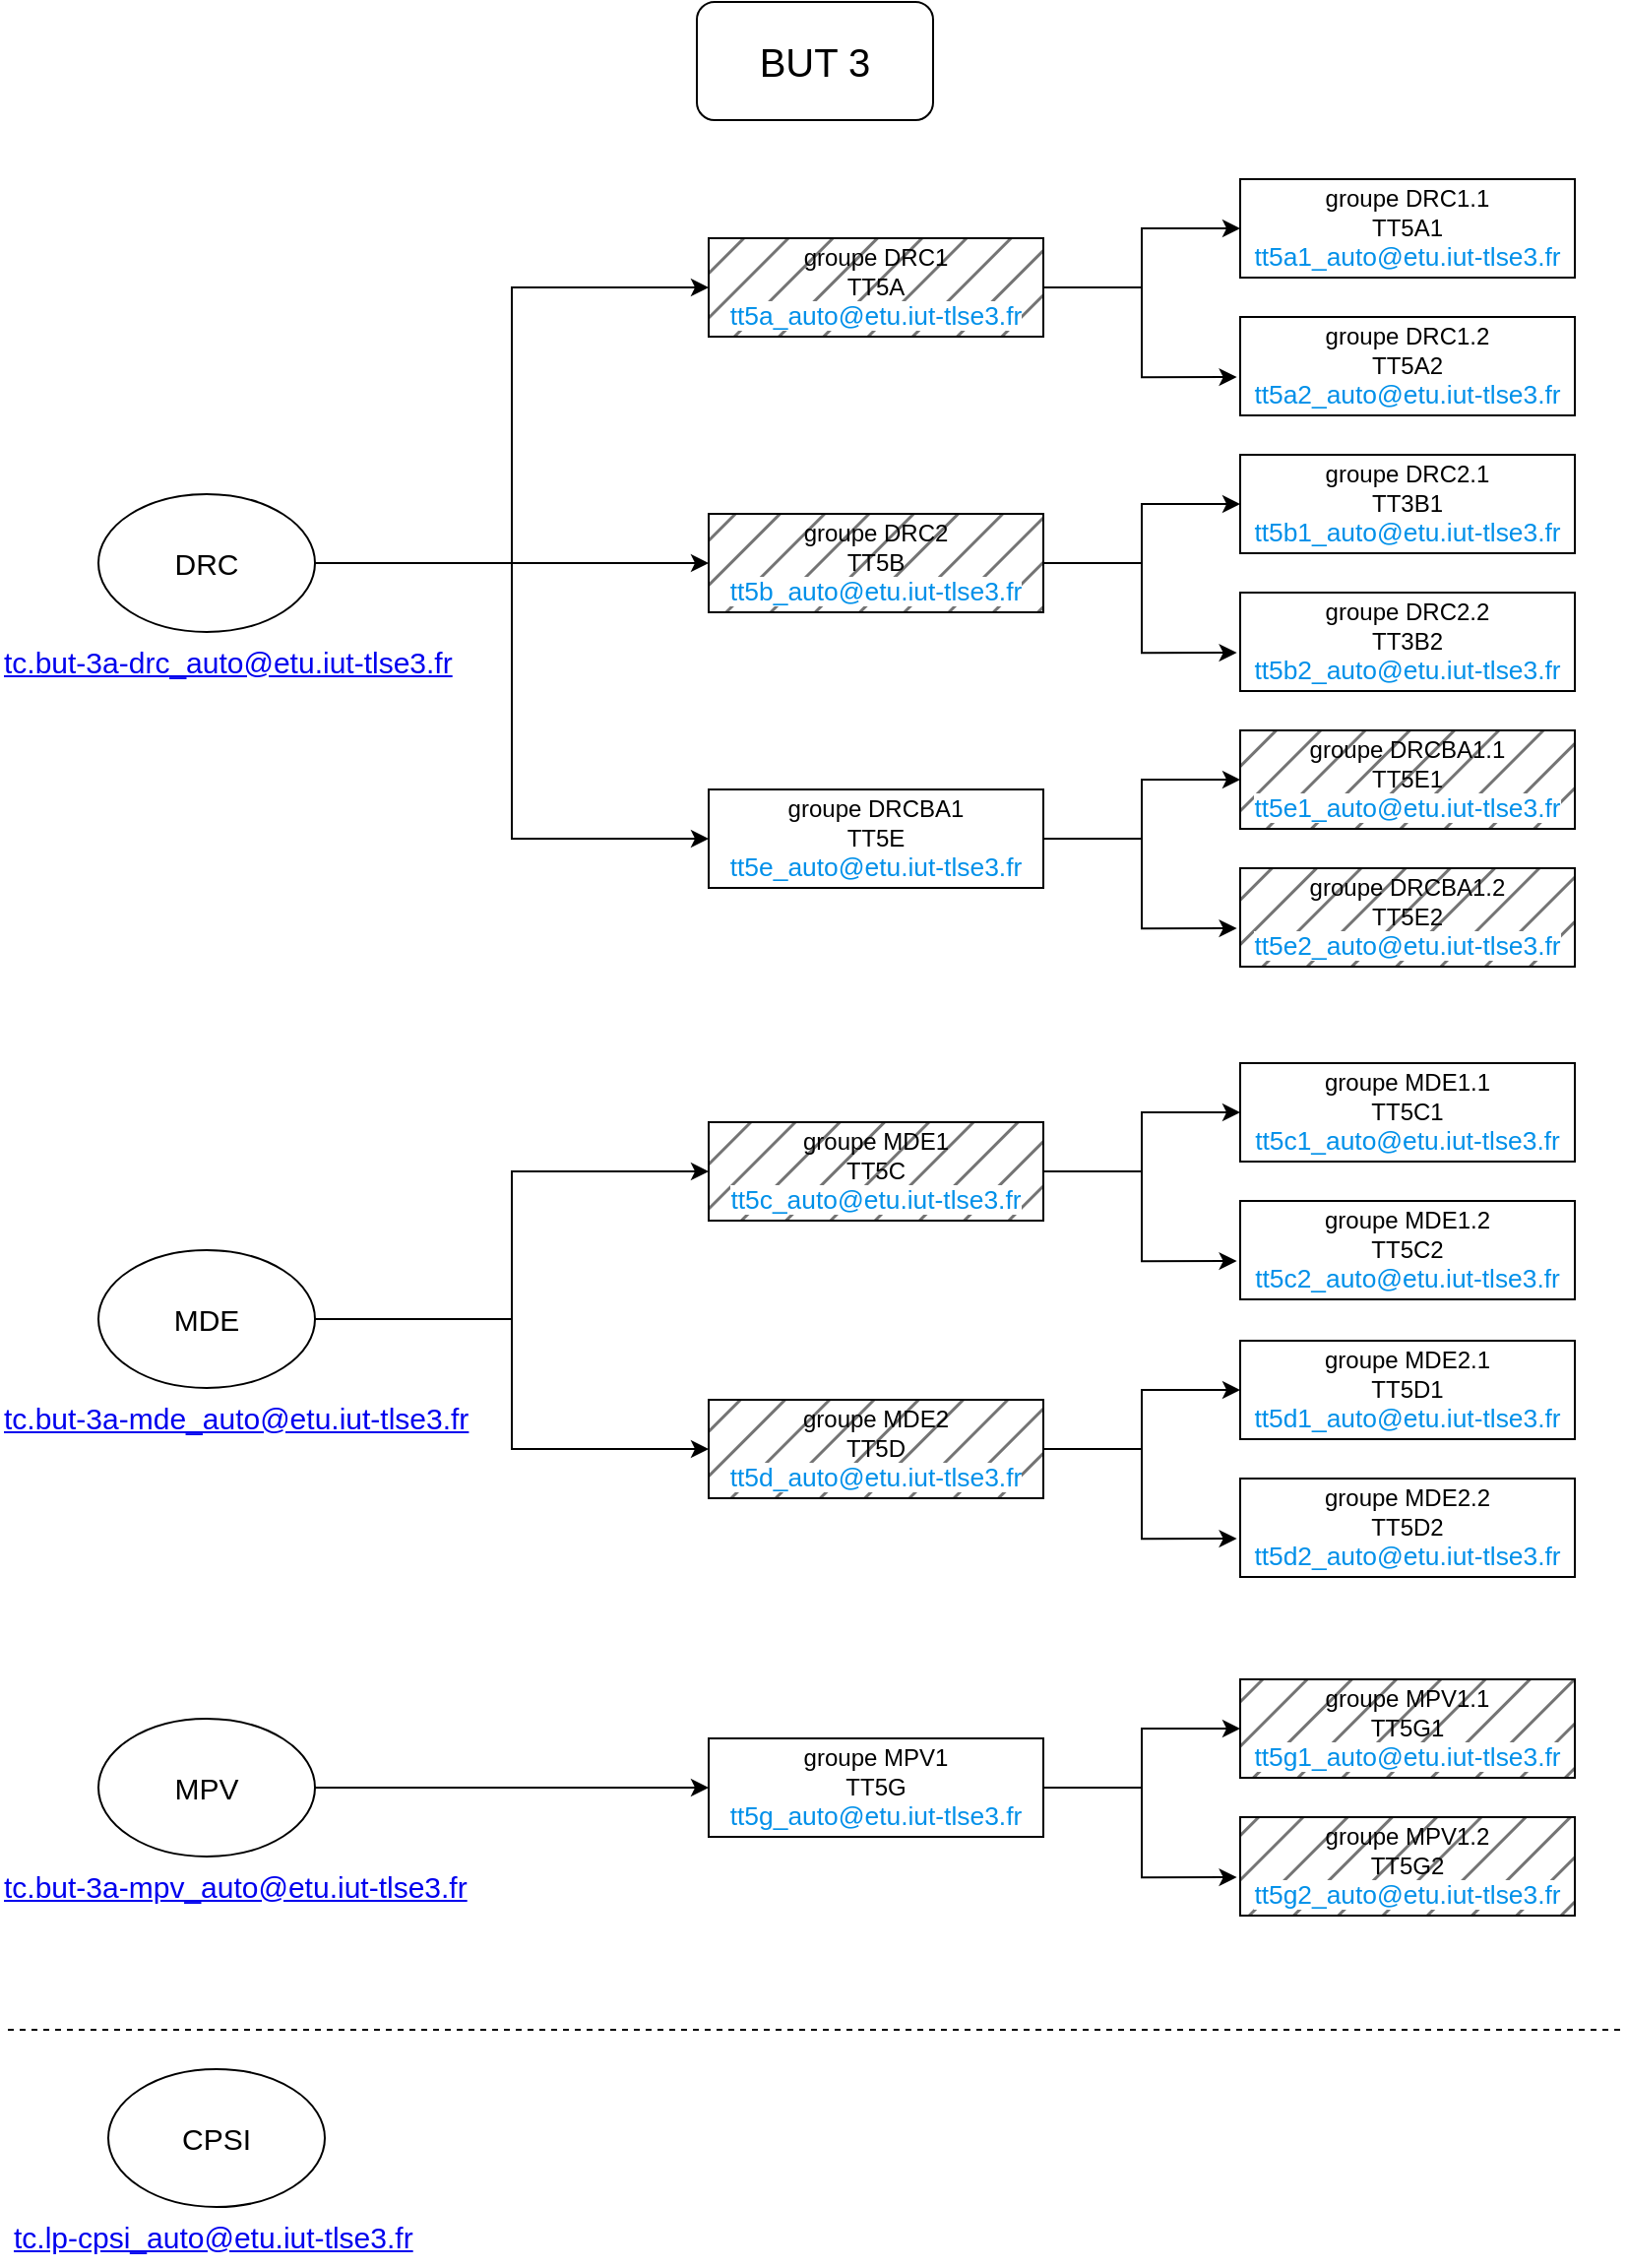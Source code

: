 <mxfile version="28.2.1">
  <diagram name="Page-1" id="LkRhmX5udIgWVVvKP2tT">
    <mxGraphModel dx="1148" dy="967" grid="1" gridSize="10" guides="1" tooltips="1" connect="1" arrows="1" fold="1" page="1" pageScale="1" pageWidth="827" pageHeight="1169" math="0" shadow="0">
      <root>
        <mxCell id="0" />
        <mxCell id="1" parent="0" />
        <mxCell id="s7MB-vvQS7g_MF5XI4Nz-1" value="BUT 3" style="rounded=1;whiteSpace=wrap;html=1;fontSize=20;" parent="1" vertex="1">
          <mxGeometry x="354" y="10" width="120" height="60" as="geometry" />
        </mxCell>
        <mxCell id="p2Pn64rqvdL8HzTHEJ3j-6" style="edgeStyle=orthogonalEdgeStyle;rounded=0;orthogonalLoop=1;jettySize=auto;html=1;exitX=1;exitY=0.5;exitDx=0;exitDy=0;entryX=0;entryY=0.5;entryDx=0;entryDy=0;" parent="1" source="s7MB-vvQS7g_MF5XI4Nz-4" target="p2Pn64rqvdL8HzTHEJ3j-5" edge="1">
          <mxGeometry relative="1" as="geometry" />
        </mxCell>
        <mxCell id="p2Pn64rqvdL8HzTHEJ3j-19" style="edgeStyle=orthogonalEdgeStyle;rounded=0;orthogonalLoop=1;jettySize=auto;html=1;exitX=1;exitY=0.5;exitDx=0;exitDy=0;entryX=0;entryY=0.5;entryDx=0;entryDy=0;" parent="1" source="s7MB-vvQS7g_MF5XI4Nz-4" target="p2Pn64rqvdL8HzTHEJ3j-15" edge="1">
          <mxGeometry relative="1" as="geometry" />
        </mxCell>
        <mxCell id="zf794vr-wGnuXbDl1zNP-1" style="edgeStyle=orthogonalEdgeStyle;rounded=0;orthogonalLoop=1;jettySize=auto;html=1;exitX=1;exitY=0.5;exitDx=0;exitDy=0;entryX=0;entryY=0.5;entryDx=0;entryDy=0;" edge="1" parent="1" source="s7MB-vvQS7g_MF5XI4Nz-4" target="Y7sgMaPEG-YXRO2COyQE-9">
          <mxGeometry relative="1" as="geometry" />
        </mxCell>
        <mxCell id="s7MB-vvQS7g_MF5XI4Nz-4" value="DRC" style="ellipse;whiteSpace=wrap;html=1;fontSize=15;" parent="1" vertex="1">
          <mxGeometry x="50" y="260" width="110" height="70" as="geometry" />
        </mxCell>
        <mxCell id="p2Pn64rqvdL8HzTHEJ3j-31" style="edgeStyle=orthogonalEdgeStyle;rounded=0;orthogonalLoop=1;jettySize=auto;html=1;exitX=1;exitY=0.5;exitDx=0;exitDy=0;entryX=0;entryY=0.5;entryDx=0;entryDy=0;" parent="1" source="s7MB-vvQS7g_MF5XI4Nz-5" target="p2Pn64rqvdL8HzTHEJ3j-27" edge="1">
          <mxGeometry relative="1" as="geometry" />
        </mxCell>
        <mxCell id="s7MB-vvQS7g_MF5XI4Nz-5" value="MDE" style="ellipse;whiteSpace=wrap;html=1;fontSize=15;" parent="1" vertex="1">
          <mxGeometry x="50" y="644" width="110" height="70" as="geometry" />
        </mxCell>
        <mxCell id="p2Pn64rqvdL8HzTHEJ3j-42" style="edgeStyle=orthogonalEdgeStyle;rounded=0;orthogonalLoop=1;jettySize=auto;html=1;exitX=1;exitY=0.5;exitDx=0;exitDy=0;entryX=0;entryY=0.5;entryDx=0;entryDy=0;" parent="1" source="s7MB-vvQS7g_MF5XI4Nz-9" target="p2Pn64rqvdL8HzTHEJ3j-33" edge="1">
          <mxGeometry relative="1" as="geometry" />
        </mxCell>
        <mxCell id="s7MB-vvQS7g_MF5XI4Nz-9" value="MPV" style="ellipse;whiteSpace=wrap;html=1;fontSize=15;" parent="1" vertex="1">
          <mxGeometry x="50" y="882" width="110" height="70" as="geometry" />
        </mxCell>
        <mxCell id="s7MB-vvQS7g_MF5XI4Nz-72" value="&lt;a href=&quot;mailto:tc.but-3a-drc_auto@etu.iut-tlse3.fr&quot;&gt;tc.but-3a-drc_auto@etu.iut-tlse3.fr&lt;/a&gt;" style="text;html=1;strokeColor=none;fillColor=none;align=left;verticalAlign=middle;whiteSpace=wrap;rounded=0;fontSize=15;fontColor=#055AB2;" parent="1" vertex="1">
          <mxGeometry y="330" width="240" height="30" as="geometry" />
        </mxCell>
        <mxCell id="s7MB-vvQS7g_MF5XI4Nz-74" value="&lt;a href=&quot;mailto:tc.but-3a-mpv_auto@etu.iut-tlse3.fr&quot;&gt;tc.but-3a-mpv_auto@etu.iut-tlse3.fr&lt;/a&gt;" style="text;html=1;strokeColor=none;fillColor=none;align=left;verticalAlign=middle;whiteSpace=wrap;rounded=0;fontSize=15;fontColor=#055AB2;" parent="1" vertex="1">
          <mxGeometry y="952" width="250" height="30" as="geometry" />
        </mxCell>
        <mxCell id="mfzl7yPazm54SCrmdIJB-1" value="&lt;a href=&quot;mailto:tc.but-3a-mde_auto@etu.iut-tlse3.fr&quot;&gt;tc.but-3a-mde_auto@etu.iut-tlse3.fr&lt;/a&gt;" style="text;html=1;strokeColor=none;fillColor=none;align=left;verticalAlign=middle;whiteSpace=wrap;rounded=0;fontSize=15;fontColor=#055AB2;" parent="1" vertex="1">
          <mxGeometry y="714" width="260" height="30" as="geometry" />
        </mxCell>
        <mxCell id="p2Pn64rqvdL8HzTHEJ3j-9" style="edgeStyle=orthogonalEdgeStyle;rounded=0;orthogonalLoop=1;jettySize=auto;html=1;exitX=1;exitY=0.5;exitDx=0;exitDy=0;entryX=0;entryY=0.5;entryDx=0;entryDy=0;" parent="1" source="p2Pn64rqvdL8HzTHEJ3j-5" target="p2Pn64rqvdL8HzTHEJ3j-7" edge="1">
          <mxGeometry relative="1" as="geometry" />
        </mxCell>
        <mxCell id="p2Pn64rqvdL8HzTHEJ3j-5" value="groupe DRC1&lt;br style=&quot;border-color: var(--border-color);&quot;&gt;TT5A&lt;br style=&quot;border-color: var(--border-color);&quot;&gt;&lt;a href=&quot;mailto:tt5a_auto@etu.iut-tlse3.fr&quot; style=&quot;border: 0px; box-sizing: inherit; font-family: Raleway, sans-serif; font-size: 1.1em; background-color: rgb(255, 255, 255); line-height: inherit; color: rgb(0, 144, 233); text-decoration-line: none; cursor: pointer; margin: 0px; padding: 0px; text-size-adjust: 100%; font-variant-numeric: inherit; font-variant-east-asian: inherit; font-variant-alternates: inherit; font-variant-position: inherit; font-stretch: inherit; font-optical-sizing: inherit; font-kerning: inherit; font-feature-settings: inherit; font-variation-settings: inherit; vertical-align: baseline; transition: background-color 300ms ease-out; -webkit-tap-highlight-color: rgba(0, 0, 0, 0); text-align: left;&quot;&gt;tt5a_auto@etu.iut-tlse3.fr&lt;/a&gt;" style="rounded=0;whiteSpace=wrap;html=1;fillStyle=hatch;fillColor=#747474;" parent="1" vertex="1">
          <mxGeometry x="360" y="130" width="170" height="50" as="geometry" />
        </mxCell>
        <mxCell id="p2Pn64rqvdL8HzTHEJ3j-7" value="groupe DRC1.1&lt;br style=&quot;border-color: var(--border-color);&quot;&gt;TT5A1&lt;br style=&quot;border-color: var(--border-color);&quot;&gt;&lt;a style=&quot;box-sizing: inherit; font-family: Raleway, sans-serif; font-size: 1.1em; background-color: rgb(255, 255, 255); line-height: inherit; color: rgb(0, 144, 233); text-decoration-line: none; cursor: pointer; margin: 0px; padding: 0px; border: 0px; text-size-adjust: 100%; font-variant-numeric: inherit; font-variant-east-asian: inherit; font-variant-alternates: inherit; font-variant-position: inherit; font-stretch: inherit; font-optical-sizing: inherit; font-kerning: inherit; font-feature-settings: inherit; font-variation-settings: inherit; vertical-align: baseline; transition: background-color 300ms ease-out; -webkit-tap-highlight-color: rgba(0, 0, 0, 0); text-align: left;&quot; href=&quot;mailto:tt5a1_auto@etu.iut-tlse3.fr&quot;&gt;tt5a1_auto@etu.iut-tlse3.fr&lt;/a&gt;" style="rounded=0;whiteSpace=wrap;html=1;" parent="1" vertex="1">
          <mxGeometry x="630" y="100" width="170" height="50" as="geometry" />
        </mxCell>
        <mxCell id="p2Pn64rqvdL8HzTHEJ3j-8" value="groupe DRC1.2&lt;br style=&quot;border-color: var(--border-color);&quot;&gt;TT5A2&lt;br style=&quot;border-color: var(--border-color);&quot;&gt;&lt;a href=&quot;mailto:tt5a2_auto@etu.iut-tlse3.fr&quot; style=&quot;box-sizing: inherit; font-family: Raleway, sans-serif; font-size: 1.1em; background-color: rgb(255, 255, 255); line-height: inherit; color: rgb(0, 144, 233); text-decoration-line: none; cursor: pointer; margin: 0px; padding: 0px; border: 0px; text-size-adjust: 100%; font-variant-numeric: inherit; font-variant-east-asian: inherit; font-variant-alternates: inherit; font-variant-position: inherit; font-stretch: inherit; font-optical-sizing: inherit; font-kerning: inherit; font-feature-settings: inherit; font-variation-settings: inherit; vertical-align: baseline; transition: background-color 300ms ease-out; -webkit-tap-highlight-color: rgba(0, 0, 0, 0); text-align: left;&quot;&gt;tt5a2_auto@etu.iut-tlse3.fr&lt;/a&gt;" style="rounded=0;whiteSpace=wrap;html=1;" parent="1" vertex="1">
          <mxGeometry x="630" y="170" width="170" height="50" as="geometry" />
        </mxCell>
        <mxCell id="p2Pn64rqvdL8HzTHEJ3j-10" style="edgeStyle=orthogonalEdgeStyle;rounded=0;orthogonalLoop=1;jettySize=auto;html=1;exitX=1;exitY=0.5;exitDx=0;exitDy=0;entryX=-0.01;entryY=0.611;entryDx=0;entryDy=0;entryPerimeter=0;" parent="1" source="p2Pn64rqvdL8HzTHEJ3j-5" target="p2Pn64rqvdL8HzTHEJ3j-8" edge="1">
          <mxGeometry relative="1" as="geometry" />
        </mxCell>
        <mxCell id="p2Pn64rqvdL8HzTHEJ3j-14" style="edgeStyle=orthogonalEdgeStyle;rounded=0;orthogonalLoop=1;jettySize=auto;html=1;exitX=1;exitY=0.5;exitDx=0;exitDy=0;entryX=0;entryY=0.5;entryDx=0;entryDy=0;" parent="1" source="p2Pn64rqvdL8HzTHEJ3j-15" target="p2Pn64rqvdL8HzTHEJ3j-16" edge="1">
          <mxGeometry relative="1" as="geometry" />
        </mxCell>
        <mxCell id="p2Pn64rqvdL8HzTHEJ3j-15" value="groupe DRC2&lt;br style=&quot;border-color: var(--border-color);&quot;&gt;TT5B&lt;br style=&quot;border-color: var(--border-color);&quot;&gt;&lt;a href=&quot;mailto:tt5b_auto@etu.iut-tlse3.fr&quot; style=&quot;border: 0px; box-sizing: inherit; font-family: Raleway, sans-serif; font-size: 1.1em; background-color: rgb(255, 255, 255); line-height: inherit; color: rgb(0, 144, 233); text-decoration-line: none; cursor: pointer; margin: 0px; padding: 0px; text-size-adjust: 100%; font-variant-numeric: inherit; font-variant-east-asian: inherit; font-variant-alternates: inherit; font-variant-position: inherit; font-stretch: inherit; font-optical-sizing: inherit; font-kerning: inherit; font-feature-settings: inherit; font-variation-settings: inherit; vertical-align: baseline; transition: background-color 300ms ease-out; -webkit-tap-highlight-color: rgba(0, 0, 0, 0); text-align: left;&quot;&gt;tt5b_auto@etu.iut-tlse3.fr&lt;/a&gt;" style="rounded=0;whiteSpace=wrap;html=1;fillStyle=hatch;fillColor=#747474;" parent="1" vertex="1">
          <mxGeometry x="360" y="270" width="170" height="50" as="geometry" />
        </mxCell>
        <mxCell id="p2Pn64rqvdL8HzTHEJ3j-16" value="groupe DRC2.1&lt;br style=&quot;border-color: var(--border-color);&quot;&gt;TT3B1&lt;br style=&quot;border-color: var(--border-color);&quot;&gt;&lt;a style=&quot;box-sizing: inherit; font-family: Raleway, sans-serif; font-size: 1.1em; background-color: rgb(255, 255, 255); line-height: inherit; color: rgb(0, 144, 233); text-decoration-line: none; cursor: pointer; margin: 0px; padding: 0px; border: 0px; text-size-adjust: 100%; font-variant-numeric: inherit; font-variant-east-asian: inherit; font-variant-alternates: inherit; font-variant-position: inherit; font-stretch: inherit; font-optical-sizing: inherit; font-kerning: inherit; font-feature-settings: inherit; font-variation-settings: inherit; vertical-align: baseline; transition: background-color 300ms ease-out; -webkit-tap-highlight-color: rgba(0, 0, 0, 0); text-align: left;&quot; href=&quot;mailto:tt5b1_auto@etu.iut-tlse3.fr&quot;&gt;tt5b1_auto@etu.iut-tlse3.fr&lt;/a&gt;" style="rounded=0;whiteSpace=wrap;html=1;" parent="1" vertex="1">
          <mxGeometry x="630" y="240" width="170" height="50" as="geometry" />
        </mxCell>
        <mxCell id="p2Pn64rqvdL8HzTHEJ3j-17" value="groupe DRC2.2&lt;br style=&quot;border-color: var(--border-color);&quot;&gt;TT3B2&lt;br style=&quot;border-color: var(--border-color);&quot;&gt;&lt;a href=&quot;mailto:tt5b2_auto@etu.iut-tlse3.fr&quot; style=&quot;box-sizing: inherit; font-family: Raleway, sans-serif; font-size: 1.1em; background-color: rgb(255, 255, 255); line-height: inherit; color: rgb(0, 144, 233); text-decoration-line: none; cursor: pointer; margin: 0px; padding: 0px; border: 0px; text-size-adjust: 100%; font-variant-numeric: inherit; font-variant-east-asian: inherit; font-variant-alternates: inherit; font-variant-position: inherit; font-stretch: inherit; font-optical-sizing: inherit; font-kerning: inherit; font-feature-settings: inherit; font-variation-settings: inherit; vertical-align: baseline; transition: background-color 300ms ease-out; -webkit-tap-highlight-color: rgba(0, 0, 0, 0); text-align: left;&quot;&gt;tt5b2_auto@etu.iut-tlse3.fr&lt;/a&gt;" style="rounded=0;whiteSpace=wrap;html=1;" parent="1" vertex="1">
          <mxGeometry x="630" y="310" width="170" height="50" as="geometry" />
        </mxCell>
        <mxCell id="p2Pn64rqvdL8HzTHEJ3j-18" style="edgeStyle=orthogonalEdgeStyle;rounded=0;orthogonalLoop=1;jettySize=auto;html=1;exitX=1;exitY=0.5;exitDx=0;exitDy=0;entryX=-0.01;entryY=0.611;entryDx=0;entryDy=0;entryPerimeter=0;" parent="1" source="p2Pn64rqvdL8HzTHEJ3j-15" target="p2Pn64rqvdL8HzTHEJ3j-17" edge="1">
          <mxGeometry relative="1" as="geometry" />
        </mxCell>
        <mxCell id="p2Pn64rqvdL8HzTHEJ3j-26" style="edgeStyle=orthogonalEdgeStyle;rounded=0;orthogonalLoop=1;jettySize=auto;html=1;exitX=1;exitY=0.5;exitDx=0;exitDy=0;entryX=0;entryY=0.5;entryDx=0;entryDy=0;" parent="1" source="p2Pn64rqvdL8HzTHEJ3j-27" target="p2Pn64rqvdL8HzTHEJ3j-28" edge="1">
          <mxGeometry relative="1" as="geometry" />
        </mxCell>
        <mxCell id="p2Pn64rqvdL8HzTHEJ3j-27" value="groupe MDE1&lt;br style=&quot;border-color: var(--border-color);&quot;&gt;TT5C&lt;br style=&quot;border-color: var(--border-color);&quot;&gt;&lt;a style=&quot;border: 0px; box-sizing: inherit; font-family: Raleway, sans-serif; font-size: 1.1em; background-color: rgb(255, 255, 255); line-height: inherit; color: rgb(0, 144, 233); text-decoration-line: none; cursor: pointer; margin: 0px; padding: 0px; text-size-adjust: 100%; font-variant-numeric: inherit; font-variant-east-asian: inherit; font-variant-alternates: inherit; font-variant-position: inherit; font-stretch: inherit; font-optical-sizing: inherit; font-kerning: inherit; font-feature-settings: inherit; font-variation-settings: inherit; vertical-align: baseline; transition: background-color 300ms ease-out; -webkit-tap-highlight-color: rgba(0, 0, 0, 0); text-align: left;&quot; href=&quot;mailto:tt5c_auto@etu.iut-tlse3.fr&quot;&gt;tt5c_auto@etu.iut-tlse3.fr&lt;/a&gt;" style="rounded=0;whiteSpace=wrap;html=1;fillStyle=hatch;fillColor=#747474;" parent="1" vertex="1">
          <mxGeometry x="360" y="579" width="170" height="50" as="geometry" />
        </mxCell>
        <mxCell id="p2Pn64rqvdL8HzTHEJ3j-28" value="groupe MDE1.1&lt;br style=&quot;border-color: var(--border-color);&quot;&gt;TT5C1&lt;br style=&quot;border-color: var(--border-color);&quot;&gt;&lt;a href=&quot;mailto:tt5c1_auto@etu.iut-tlse3.fr&quot; style=&quot;box-sizing: inherit; font-family: Raleway, sans-serif; font-size: 1.1em; background-color: rgb(255, 255, 255); line-height: inherit; color: rgb(0, 144, 233); text-decoration-line: none; cursor: pointer; margin: 0px; padding: 0px; border: 0px; text-size-adjust: 100%; font-variant-numeric: inherit; font-variant-east-asian: inherit; font-variant-alternates: inherit; font-variant-position: inherit; font-stretch: inherit; font-optical-sizing: inherit; font-kerning: inherit; font-feature-settings: inherit; font-variation-settings: inherit; vertical-align: baseline; transition: background-color 300ms ease-out; -webkit-tap-highlight-color: rgba(0, 0, 0, 0); text-align: left;&quot;&gt;tt5c1_auto@etu.iut-tlse3.fr&lt;/a&gt;" style="rounded=0;whiteSpace=wrap;html=1;" parent="1" vertex="1">
          <mxGeometry x="630" y="549" width="170" height="50" as="geometry" />
        </mxCell>
        <mxCell id="p2Pn64rqvdL8HzTHEJ3j-29" value="groupe MDE1.2&lt;br style=&quot;border-color: var(--border-color);&quot;&gt;TT5C2&lt;br style=&quot;border-color: var(--border-color);&quot;&gt;&lt;a style=&quot;box-sizing: inherit; font-family: Raleway, sans-serif; font-size: 1.1em; background-color: rgb(255, 255, 255); line-height: inherit; color: rgb(0, 144, 233); text-decoration-line: none; cursor: pointer; margin: 0px; padding: 0px; border: 0px; text-size-adjust: 100%; font-variant-numeric: inherit; font-variant-east-asian: inherit; font-variant-alternates: inherit; font-variant-position: inherit; font-stretch: inherit; font-optical-sizing: inherit; font-kerning: inherit; font-feature-settings: inherit; font-variation-settings: inherit; vertical-align: baseline; transition: background-color 300ms ease-out; -webkit-tap-highlight-color: rgba(0, 0, 0, 0); text-align: left;&quot; href=&quot;mailto:tt5c2_auto@etu.iut-tlse3.fr&quot;&gt;tt5c2_auto@etu.iut-tlse3.fr&lt;/a&gt;" style="rounded=0;whiteSpace=wrap;html=1;" parent="1" vertex="1">
          <mxGeometry x="630" y="619" width="170" height="50" as="geometry" />
        </mxCell>
        <mxCell id="p2Pn64rqvdL8HzTHEJ3j-30" style="edgeStyle=orthogonalEdgeStyle;rounded=0;orthogonalLoop=1;jettySize=auto;html=1;exitX=1;exitY=0.5;exitDx=0;exitDy=0;entryX=-0.01;entryY=0.611;entryDx=0;entryDy=0;entryPerimeter=0;" parent="1" source="p2Pn64rqvdL8HzTHEJ3j-27" target="p2Pn64rqvdL8HzTHEJ3j-29" edge="1">
          <mxGeometry relative="1" as="geometry" />
        </mxCell>
        <mxCell id="p2Pn64rqvdL8HzTHEJ3j-32" style="edgeStyle=orthogonalEdgeStyle;rounded=0;orthogonalLoop=1;jettySize=auto;html=1;exitX=1;exitY=0.5;exitDx=0;exitDy=0;entryX=0;entryY=0.5;entryDx=0;entryDy=0;" parent="1" source="p2Pn64rqvdL8HzTHEJ3j-33" target="p2Pn64rqvdL8HzTHEJ3j-34" edge="1">
          <mxGeometry relative="1" as="geometry" />
        </mxCell>
        <mxCell id="p2Pn64rqvdL8HzTHEJ3j-33" value="groupe MPV1&lt;br style=&quot;border-color: var(--border-color);&quot;&gt;TT5G&lt;br style=&quot;border-color: var(--border-color);&quot;&gt;&lt;a href=&quot;mailto:tt5g_auto@etu.iut-tlse3.fr&quot; style=&quot;border: 0px; box-sizing: inherit; font-family: Raleway, sans-serif; font-size: 1.1em; background-color: rgb(255, 255, 255); line-height: inherit; color: rgb(0, 144, 233); text-decoration-line: none; cursor: pointer; margin: 0px; padding: 0px; text-size-adjust: 100%; font-variant-numeric: inherit; font-variant-east-asian: inherit; font-variant-alternates: inherit; font-variant-position: inherit; font-stretch: inherit; font-optical-sizing: inherit; font-kerning: inherit; font-feature-settings: inherit; font-variation-settings: inherit; vertical-align: baseline; transition: background-color 300ms ease-out 0s; -webkit-tap-highlight-color: rgba(0, 0, 0, 0); text-align: left;&quot;&gt;tt5g_auto@etu.iut-tlse3.fr&lt;/a&gt;" style="rounded=0;whiteSpace=wrap;html=1;fillStyle=hatch;fillColor=none;" parent="1" vertex="1">
          <mxGeometry x="360" y="892" width="170" height="50" as="geometry" />
        </mxCell>
        <mxCell id="p2Pn64rqvdL8HzTHEJ3j-34" value="groupe MPV1.1&lt;br style=&quot;border-color: var(--border-color);&quot;&gt;TT5G1&lt;br style=&quot;border-color: var(--border-color);&quot;&gt;&lt;a style=&quot;box-sizing: inherit; font-family: Raleway, sans-serif; font-size: 1.1em; background-color: rgb(255, 255, 255); line-height: inherit; color: rgb(0, 144, 233); text-decoration-line: none; cursor: pointer; margin: 0px; padding: 0px; border: 0px; text-size-adjust: 100%; font-variant-numeric: inherit; font-variant-east-asian: inherit; font-variant-alternates: inherit; font-variant-position: inherit; font-stretch: inherit; font-optical-sizing: inherit; font-kerning: inherit; font-feature-settings: inherit; font-variation-settings: inherit; vertical-align: baseline; transition: background-color 300ms ease-out 0s; -webkit-tap-highlight-color: rgba(0, 0, 0, 0); text-align: left;&quot; href=&quot;mailto:tt5g1_auto@etu.iut-tlse3.fr&quot;&gt;tt5g1_auto@etu.iut-tlse3.fr&lt;/a&gt;" style="rounded=0;whiteSpace=wrap;html=1;fillStyle=hatch;fillColor=#747474;" parent="1" vertex="1">
          <mxGeometry x="630" y="862" width="170" height="50" as="geometry" />
        </mxCell>
        <mxCell id="p2Pn64rqvdL8HzTHEJ3j-35" value="groupe MPV1.2&lt;br style=&quot;border-color: var(--border-color);&quot;&gt;TT5G2&lt;br style=&quot;border-color: var(--border-color);&quot;&gt;&lt;a href=&quot;mailto:tt5g2_auto@etu.iut-tlse3.fr&quot; style=&quot;box-sizing: inherit; font-family: Raleway, sans-serif; font-size: 1.1em; background-color: rgb(255, 255, 255); line-height: inherit; color: rgb(0, 144, 233); text-decoration-line: none; cursor: pointer; margin: 0px; padding: 0px; border: 0px; text-size-adjust: 100%; font-variant-numeric: inherit; font-variant-east-asian: inherit; font-variant-alternates: inherit; font-variant-position: inherit; font-stretch: inherit; font-optical-sizing: inherit; font-kerning: inherit; font-feature-settings: inherit; font-variation-settings: inherit; vertical-align: baseline; transition: background-color 300ms ease-out 0s; -webkit-tap-highlight-color: rgba(0, 0, 0, 0); text-align: left;&quot;&gt;tt5g2_auto@etu.iut-tlse3.fr&lt;/a&gt;" style="rounded=0;whiteSpace=wrap;html=1;fillStyle=hatch;fillColor=#747474;" parent="1" vertex="1">
          <mxGeometry x="630" y="932" width="170" height="50" as="geometry" />
        </mxCell>
        <mxCell id="p2Pn64rqvdL8HzTHEJ3j-36" style="edgeStyle=orthogonalEdgeStyle;rounded=0;orthogonalLoop=1;jettySize=auto;html=1;exitX=1;exitY=0.5;exitDx=0;exitDy=0;entryX=-0.01;entryY=0.611;entryDx=0;entryDy=0;entryPerimeter=0;" parent="1" source="p2Pn64rqvdL8HzTHEJ3j-33" target="p2Pn64rqvdL8HzTHEJ3j-35" edge="1">
          <mxGeometry relative="1" as="geometry" />
        </mxCell>
        <mxCell id="Y7sgMaPEG-YXRO2COyQE-1" style="edgeStyle=orthogonalEdgeStyle;rounded=0;orthogonalLoop=1;jettySize=auto;html=1;exitX=1;exitY=0.5;exitDx=0;exitDy=0;entryX=0;entryY=0.5;entryDx=0;entryDy=0;" parent="1" source="s7MB-vvQS7g_MF5XI4Nz-5" target="Y7sgMaPEG-YXRO2COyQE-3" edge="1">
          <mxGeometry relative="1" as="geometry">
            <mxPoint x="160" y="595" as="sourcePoint" />
          </mxGeometry>
        </mxCell>
        <mxCell id="Y7sgMaPEG-YXRO2COyQE-2" style="edgeStyle=orthogonalEdgeStyle;rounded=0;orthogonalLoop=1;jettySize=auto;html=1;exitX=1;exitY=0.5;exitDx=0;exitDy=0;entryX=0;entryY=0.5;entryDx=0;entryDy=0;" parent="1" source="Y7sgMaPEG-YXRO2COyQE-3" target="Y7sgMaPEG-YXRO2COyQE-4" edge="1">
          <mxGeometry relative="1" as="geometry" />
        </mxCell>
        <mxCell id="Y7sgMaPEG-YXRO2COyQE-3" value="groupe MDE2&lt;br style=&quot;border-color: var(--border-color);&quot;&gt;TT5D&lt;br style=&quot;border-color: var(--border-color);&quot;&gt;&lt;a href=&quot;mailto:tt5d_auto@etu.iut-tlse3.fr&quot; style=&quot;border: 0px; box-sizing: inherit; font-family: Raleway, sans-serif; font-size: 1.1em; background-color: rgb(255, 255, 255); line-height: inherit; color: rgb(0, 144, 233); text-decoration-line: none; cursor: pointer; margin: 0px; padding: 0px; text-size-adjust: 100%; font-variant-numeric: inherit; font-variant-east-asian: inherit; font-variant-alternates: inherit; font-variant-position: inherit; font-stretch: inherit; font-optical-sizing: inherit; font-kerning: inherit; font-feature-settings: inherit; font-variation-settings: inherit; vertical-align: baseline; transition: background-color 300ms ease-out; -webkit-tap-highlight-color: rgba(0, 0, 0, 0); text-align: left;&quot;&gt;tt5d_auto@etu.iut-tlse3.fr&lt;/a&gt;" style="rounded=0;whiteSpace=wrap;html=1;fillStyle=hatch;fillColor=#747474;" parent="1" vertex="1">
          <mxGeometry x="360" y="720" width="170" height="50" as="geometry" />
        </mxCell>
        <mxCell id="Y7sgMaPEG-YXRO2COyQE-4" value="groupe MDE2.1&lt;br style=&quot;border-color: var(--border-color);&quot;&gt;TT5D1&lt;br style=&quot;border-color: var(--border-color);&quot;&gt;&lt;a style=&quot;box-sizing: inherit; font-family: Raleway, sans-serif; font-size: 1.1em; background-color: rgb(255, 255, 255); line-height: inherit; color: rgb(0, 144, 233); text-decoration-line: none; cursor: pointer; margin: 0px; padding: 0px; border: 0px; text-size-adjust: 100%; font-variant-numeric: inherit; font-variant-east-asian: inherit; font-variant-alternates: inherit; font-variant-position: inherit; font-stretch: inherit; font-optical-sizing: inherit; font-kerning: inherit; font-feature-settings: inherit; font-variation-settings: inherit; vertical-align: baseline; transition: background-color 300ms ease-out; -webkit-tap-highlight-color: rgba(0, 0, 0, 0); text-align: left;&quot; href=&quot;mailto:tt5d1_auto@etu.iut-tlse3.fr&quot;&gt;tt5d1_auto@etu.iut-tlse3.fr&lt;/a&gt;" style="rounded=0;whiteSpace=wrap;html=1;" parent="1" vertex="1">
          <mxGeometry x="630" y="690" width="170" height="50" as="geometry" />
        </mxCell>
        <mxCell id="Y7sgMaPEG-YXRO2COyQE-5" value="groupe MDE2.2&lt;br style=&quot;border-color: var(--border-color);&quot;&gt;TT5D2&lt;br style=&quot;border-color: var(--border-color);&quot;&gt;&lt;a href=&quot;mailto:tt5d2_auto@etu.iut-tlse3.fr&quot; style=&quot;box-sizing: inherit; font-family: Raleway, sans-serif; font-size: 1.1em; background-color: rgb(255, 255, 255); line-height: inherit; color: rgb(0, 144, 233); text-decoration-line: none; cursor: pointer; margin: 0px; padding: 0px; border: 0px; text-size-adjust: 100%; font-variant-numeric: inherit; font-variant-east-asian: inherit; font-variant-alternates: inherit; font-variant-position: inherit; font-stretch: inherit; font-optical-sizing: inherit; font-kerning: inherit; font-feature-settings: inherit; font-variation-settings: inherit; vertical-align: baseline; transition: background-color 300ms ease-out; -webkit-tap-highlight-color: rgba(0, 0, 0, 0); text-align: left;&quot;&gt;tt5d2_auto@etu.iut-tlse3.fr&lt;/a&gt;" style="rounded=0;whiteSpace=wrap;html=1;" parent="1" vertex="1">
          <mxGeometry x="630" y="760" width="170" height="50" as="geometry" />
        </mxCell>
        <mxCell id="Y7sgMaPEG-YXRO2COyQE-6" style="edgeStyle=orthogonalEdgeStyle;rounded=0;orthogonalLoop=1;jettySize=auto;html=1;exitX=1;exitY=0.5;exitDx=0;exitDy=0;entryX=-0.01;entryY=0.611;entryDx=0;entryDy=0;entryPerimeter=0;" parent="1" source="Y7sgMaPEG-YXRO2COyQE-3" target="Y7sgMaPEG-YXRO2COyQE-5" edge="1">
          <mxGeometry relative="1" as="geometry" />
        </mxCell>
        <mxCell id="Y7sgMaPEG-YXRO2COyQE-8" style="edgeStyle=orthogonalEdgeStyle;rounded=0;orthogonalLoop=1;jettySize=auto;html=1;exitX=1;exitY=0.5;exitDx=0;exitDy=0;entryX=0;entryY=0.5;entryDx=0;entryDy=0;" parent="1" source="Y7sgMaPEG-YXRO2COyQE-9" target="Y7sgMaPEG-YXRO2COyQE-10" edge="1">
          <mxGeometry relative="1" as="geometry" />
        </mxCell>
        <mxCell id="Y7sgMaPEG-YXRO2COyQE-9" value="groupe DRCBA1&lt;br style=&quot;border-color: var(--border-color);&quot;&gt;TT5E&lt;br style=&quot;border-color: var(--border-color);&quot;&gt;&lt;a href=&quot;mailto:tt5e_auto@etu.iut-tlse3.fr&quot; style=&quot;border: 0px; box-sizing: inherit; font-family: Raleway, sans-serif; font-size: 1.1em; background-color: rgb(255, 255, 255); line-height: inherit; color: rgb(0, 144, 233); text-decoration-line: none; cursor: pointer; margin: 0px; padding: 0px; text-size-adjust: 100%; font-variant-numeric: inherit; font-variant-east-asian: inherit; font-variant-alternates: inherit; font-variant-position: inherit; font-stretch: inherit; font-optical-sizing: inherit; font-kerning: inherit; font-feature-settings: inherit; font-variation-settings: inherit; vertical-align: baseline; transition: background-color 300ms ease-out 0s; -webkit-tap-highlight-color: rgba(0, 0, 0, 0); text-align: left;&quot;&gt;tt5e_auto@etu.iut-tlse3.fr&lt;/a&gt;" style="rounded=0;whiteSpace=wrap;html=1;fillStyle=hatch;fillColor=none;" parent="1" vertex="1">
          <mxGeometry x="360" y="410" width="170" height="50" as="geometry" />
        </mxCell>
        <mxCell id="Y7sgMaPEG-YXRO2COyQE-10" value="groupe DRCBA1.1&lt;br style=&quot;border-color: var(--border-color);&quot;&gt;TT5E1&lt;br style=&quot;border-color: var(--border-color);&quot;&gt;&lt;a style=&quot;box-sizing: inherit; font-family: Raleway, sans-serif; font-size: 1.1em; background-color: rgb(255, 255, 255); line-height: inherit; color: rgb(0, 144, 233); text-decoration-line: none; cursor: pointer; margin: 0px; padding: 0px; border: 0px; text-size-adjust: 100%; font-variant-numeric: inherit; font-variant-east-asian: inherit; font-variant-alternates: inherit; font-variant-position: inherit; font-stretch: inherit; font-optical-sizing: inherit; font-kerning: inherit; font-feature-settings: inherit; font-variation-settings: inherit; vertical-align: baseline; transition: background-color 300ms ease-out 0s; -webkit-tap-highlight-color: rgba(0, 0, 0, 0); text-align: left;&quot; href=&quot;mailto:tt5e1_auto@etu.iut-tlse3.fr&quot;&gt;tt5e1_auto@etu.iut-tlse3.fr&lt;/a&gt;" style="rounded=0;whiteSpace=wrap;html=1;fillStyle=hatch;fillColor=#747474;" parent="1" vertex="1">
          <mxGeometry x="630" y="380" width="170" height="50" as="geometry" />
        </mxCell>
        <mxCell id="Y7sgMaPEG-YXRO2COyQE-11" value="groupe DRCBA1.2&lt;br style=&quot;border-color: var(--border-color);&quot;&gt;TT5E2&lt;br style=&quot;border-color: var(--border-color);&quot;&gt;&lt;a href=&quot;mailto:tt5e2_auto@etu.iut-tlse3.fr&quot; style=&quot;box-sizing: inherit; font-family: Raleway, sans-serif; font-size: 1.1em; background-color: rgb(255, 255, 255); line-height: inherit; color: rgb(0, 144, 233); text-decoration-line: none; cursor: pointer; margin: 0px; padding: 0px; border: 0px; text-size-adjust: 100%; font-variant-numeric: inherit; font-variant-east-asian: inherit; font-variant-alternates: inherit; font-variant-position: inherit; font-stretch: inherit; font-optical-sizing: inherit; font-kerning: inherit; font-feature-settings: inherit; font-variation-settings: inherit; vertical-align: baseline; transition: background-color 300ms ease-out 0s; -webkit-tap-highlight-color: rgba(0, 0, 0, 0); text-align: left;&quot;&gt;tt5e2_auto@etu.iut-tlse3.fr&lt;/a&gt;" style="rounded=0;whiteSpace=wrap;html=1;fillStyle=hatch;fillColor=#747474;" parent="1" vertex="1">
          <mxGeometry x="630" y="450" width="170" height="50" as="geometry" />
        </mxCell>
        <mxCell id="Y7sgMaPEG-YXRO2COyQE-12" style="edgeStyle=orthogonalEdgeStyle;rounded=0;orthogonalLoop=1;jettySize=auto;html=1;exitX=1;exitY=0.5;exitDx=0;exitDy=0;entryX=-0.01;entryY=0.611;entryDx=0;entryDy=0;entryPerimeter=0;" parent="1" source="Y7sgMaPEG-YXRO2COyQE-9" target="Y7sgMaPEG-YXRO2COyQE-11" edge="1">
          <mxGeometry relative="1" as="geometry" />
        </mxCell>
        <mxCell id="zf794vr-wGnuXbDl1zNP-2" value="" style="endArrow=none;dashed=1;html=1;rounded=0;" edge="1" parent="1">
          <mxGeometry width="50" height="50" relative="1" as="geometry">
            <mxPoint x="4" y="1040" as="sourcePoint" />
            <mxPoint x="824" y="1040" as="targetPoint" />
          </mxGeometry>
        </mxCell>
        <mxCell id="zf794vr-wGnuXbDl1zNP-3" value="CPSI" style="ellipse;whiteSpace=wrap;html=1;fontSize=15;" vertex="1" parent="1">
          <mxGeometry x="55" y="1060" width="110" height="70" as="geometry" />
        </mxCell>
        <mxCell id="zf794vr-wGnuXbDl1zNP-4" value="&lt;a href=&quot;mailto:tc.lp-cpsi_auto@etu.iut-tlse3.fr&quot;&gt;tc.lp-cpsi_auto@etu.iut-tlse3.fr&lt;/a&gt;" style="text;html=1;strokeColor=none;fillColor=none;align=left;verticalAlign=middle;whiteSpace=wrap;rounded=0;fontSize=15;fontColor=#055AB2;" vertex="1" parent="1">
          <mxGeometry x="5" y="1130" width="210" height="30" as="geometry" />
        </mxCell>
      </root>
    </mxGraphModel>
  </diagram>
</mxfile>
